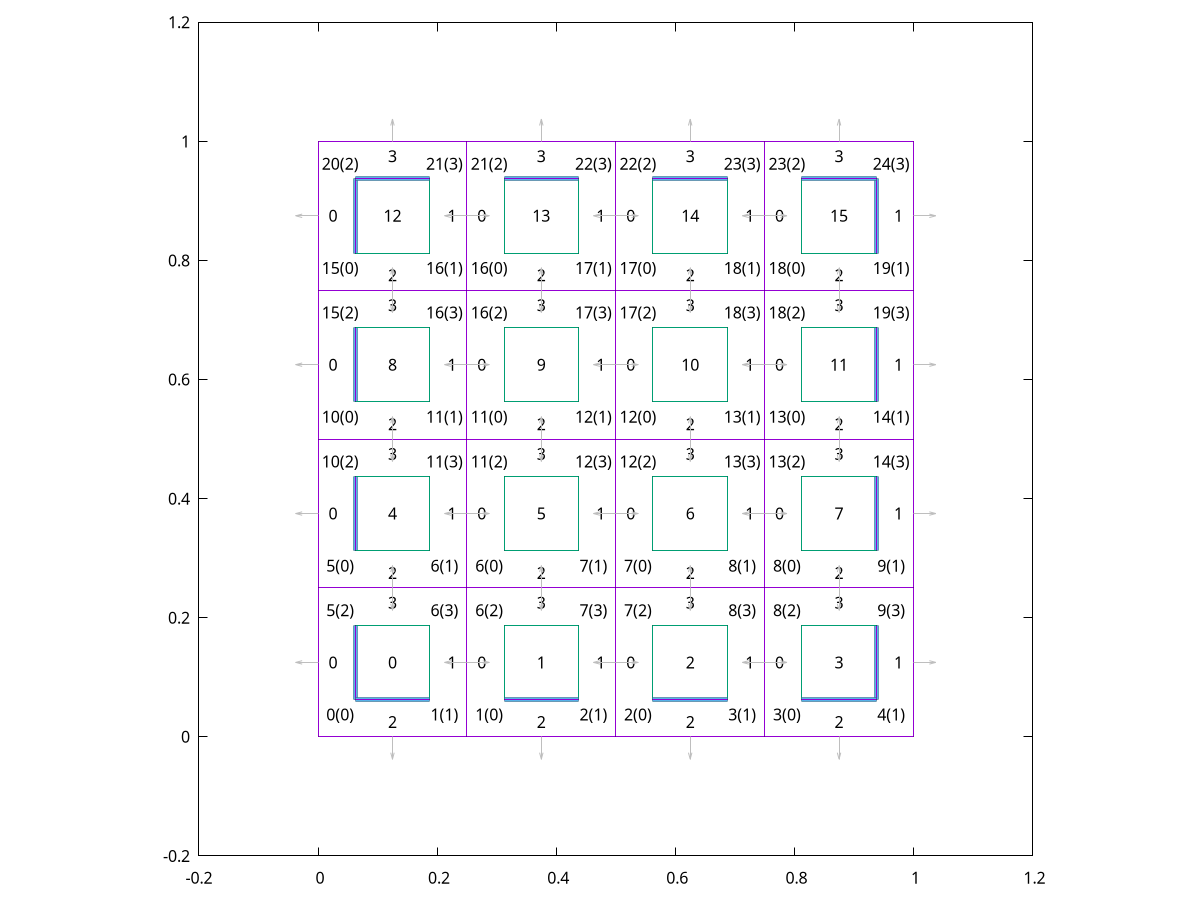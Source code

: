 set size ratio -1
set terminal png size 2000,2000
set output 'gridexercise_0.png'
set label at 0.125,0.125 '0' center
set label at 0.0375,0.0375 '0(0)' center
set label at 0.2125,0.0375 '1(1)' center
set label at 0.0375,0.2125 '5(2)' center
set label at 0.2125,0.2125 '6(3)' center
set object poly from 0,0 to 0,0.25 to 0,0 fs empty border 1
set label at 0.025,0.125 '0' center
set arrow from 0,0.125 to -0.0375,0.125 lt rgb "gray"
set object poly from 0.0625,0.0625 to 0.0625,0.1875 to 0.0625,0.0625 fs empty border 3 lw 4
set object poly from 0.0625,0.0625 to 0.0625,0.1875 to 0.0625,0.0625 fs empty border 1
set object poly from 0.25,0 to 0.25,0.25 to 0.25,0 fs empty border 1
set label at 0.225,0.125 '1' center
set arrow from 0.25,0.125 to 0.2875,0.125 lt rgb "gray"
set object poly from 0.1875,0.0625 to 0.1875,0.1875 to 0.1875,0.0625 fs empty border 2
set object poly from 0,0 to 0.25,0 to 0,0 fs empty border 1
set label at 0.125,0.025 '2' center
set arrow from 0.125,0 to 0.125,-0.0375 lt rgb "gray"
set object poly from 0.0625,0.0625 to 0.1875,0.0625 to 0.0625,0.0625 fs empty border 3 lw 4
set object poly from 0.0625,0.0625 to 0.1875,0.0625 to 0.0625,0.0625 fs empty border 1
set object poly from 0,0.25 to 0.25,0.25 to 0,0.25 fs empty border 1
set label at 0.125,0.225 '3' center
set arrow from 0.125,0.25 to 0.125,0.2875 lt rgb "gray"
set object poly from 0.0625,0.1875 to 0.1875,0.1875 to 0.0625,0.1875 fs empty border 2
set label at 0.375,0.125 '1' center
set label at 0.2875,0.0375 '1(0)' center
set label at 0.4625,0.0375 '2(1)' center
set label at 0.2875,0.2125 '6(2)' center
set label at 0.4625,0.2125 '7(3)' center
set object poly from 0.25,0 to 0.25,0.25 to 0.25,0 fs empty border 1
set label at 0.275,0.125 '0' center
set arrow from 0.25,0.125 to 0.2125,0.125 lt rgb "gray"
set object poly from 0.3125,0.0625 to 0.3125,0.1875 to 0.3125,0.0625 fs empty border 2
set object poly from 0.5,0 to 0.5,0.25 to 0.5,0 fs empty border 1
set label at 0.475,0.125 '1' center
set arrow from 0.5,0.125 to 0.5375,0.125 lt rgb "gray"
set object poly from 0.4375,0.0625 to 0.4375,0.1875 to 0.4375,0.0625 fs empty border 2
set object poly from 0.25,0 to 0.5,0 to 0.25,0 fs empty border 1
set label at 0.375,0.025 '2' center
set arrow from 0.375,0 to 0.375,-0.0375 lt rgb "gray"
set object poly from 0.3125,0.0625 to 0.4375,0.0625 to 0.3125,0.0625 fs empty border 3 lw 4
set object poly from 0.3125,0.0625 to 0.4375,0.0625 to 0.3125,0.0625 fs empty border 1
set object poly from 0.25,0.25 to 0.5,0.25 to 0.25,0.25 fs empty border 1
set label at 0.375,0.225 '3' center
set arrow from 0.375,0.25 to 0.375,0.2875 lt rgb "gray"
set object poly from 0.3125,0.1875 to 0.4375,0.1875 to 0.3125,0.1875 fs empty border 2
set label at 0.625,0.125 '2' center
set label at 0.5375,0.0375 '2(0)' center
set label at 0.7125,0.0375 '3(1)' center
set label at 0.5375,0.2125 '7(2)' center
set label at 0.7125,0.2125 '8(3)' center
set object poly from 0.5,0 to 0.5,0.25 to 0.5,0 fs empty border 1
set label at 0.525,0.125 '0' center
set arrow from 0.5,0.125 to 0.4625,0.125 lt rgb "gray"
set object poly from 0.5625,0.0625 to 0.5625,0.1875 to 0.5625,0.0625 fs empty border 2
set object poly from 0.75,0 to 0.75,0.25 to 0.75,0 fs empty border 1
set label at 0.725,0.125 '1' center
set arrow from 0.75,0.125 to 0.7875,0.125 lt rgb "gray"
set object poly from 0.6875,0.0625 to 0.6875,0.1875 to 0.6875,0.0625 fs empty border 2
set object poly from 0.5,0 to 0.75,0 to 0.5,0 fs empty border 1
set label at 0.625,0.025 '2' center
set arrow from 0.625,0 to 0.625,-0.0375 lt rgb "gray"
set object poly from 0.5625,0.0625 to 0.6875,0.0625 to 0.5625,0.0625 fs empty border 3 lw 4
set object poly from 0.5625,0.0625 to 0.6875,0.0625 to 0.5625,0.0625 fs empty border 1
set object poly from 0.5,0.25 to 0.75,0.25 to 0.5,0.25 fs empty border 1
set label at 0.625,0.225 '3' center
set arrow from 0.625,0.25 to 0.625,0.2875 lt rgb "gray"
set object poly from 0.5625,0.1875 to 0.6875,0.1875 to 0.5625,0.1875 fs empty border 2
set label at 0.875,0.125 '3' center
set label at 0.7875,0.0375 '3(0)' center
set label at 0.9625,0.0375 '4(1)' center
set label at 0.7875,0.2125 '8(2)' center
set label at 0.9625,0.2125 '9(3)' center
set object poly from 0.75,0 to 0.75,0.25 to 0.75,0 fs empty border 1
set label at 0.775,0.125 '0' center
set arrow from 0.75,0.125 to 0.7125,0.125 lt rgb "gray"
set object poly from 0.8125,0.0625 to 0.8125,0.1875 to 0.8125,0.0625 fs empty border 2
set object poly from 1,0 to 1,0.25 to 1,0 fs empty border 1
set label at 0.975,0.125 '1' center
set arrow from 1,0.125 to 1.0375,0.125 lt rgb "gray"
set object poly from 0.9375,0.0625 to 0.9375,0.1875 to 0.9375,0.0625 fs empty border 3 lw 4
set object poly from 0.9375,0.0625 to 0.9375,0.1875 to 0.9375,0.0625 fs empty border 1
set object poly from 0.75,0 to 1,0 to 0.75,0 fs empty border 1
set label at 0.875,0.025 '2' center
set arrow from 0.875,0 to 0.875,-0.0375 lt rgb "gray"
set object poly from 0.8125,0.0625 to 0.9375,0.0625 to 0.8125,0.0625 fs empty border 3 lw 4
set object poly from 0.8125,0.0625 to 0.9375,0.0625 to 0.8125,0.0625 fs empty border 1
set object poly from 0.75,0.25 to 1,0.25 to 0.75,0.25 fs empty border 1
set label at 0.875,0.225 '3' center
set arrow from 0.875,0.25 to 0.875,0.2875 lt rgb "gray"
set object poly from 0.8125,0.1875 to 0.9375,0.1875 to 0.8125,0.1875 fs empty border 2
set label at 0.125,0.375 '4' center
set label at 0.0375,0.2875 '5(0)' center
set label at 0.2125,0.2875 '6(1)' center
set label at 0.0375,0.4625 '10(2)' center
set label at 0.2125,0.4625 '11(3)' center
set object poly from 0,0.25 to 0,0.5 to 0,0.25 fs empty border 1
set label at 0.025,0.375 '0' center
set arrow from 0,0.375 to -0.0375,0.375 lt rgb "gray"
set object poly from 0.0625,0.3125 to 0.0625,0.4375 to 0.0625,0.3125 fs empty border 3 lw 4
set object poly from 0.0625,0.3125 to 0.0625,0.4375 to 0.0625,0.3125 fs empty border 1
set object poly from 0.25,0.25 to 0.25,0.5 to 0.25,0.25 fs empty border 1
set label at 0.225,0.375 '1' center
set arrow from 0.25,0.375 to 0.2875,0.375 lt rgb "gray"
set object poly from 0.1875,0.3125 to 0.1875,0.4375 to 0.1875,0.3125 fs empty border 2
set object poly from 0,0.25 to 0.25,0.25 to 0,0.25 fs empty border 1
set label at 0.125,0.275 '2' center
set arrow from 0.125,0.25 to 0.125,0.2125 lt rgb "gray"
set object poly from 0.0625,0.3125 to 0.1875,0.3125 to 0.0625,0.3125 fs empty border 2
set object poly from 0,0.5 to 0.25,0.5 to 0,0.5 fs empty border 1
set label at 0.125,0.475 '3' center
set arrow from 0.125,0.5 to 0.125,0.5375 lt rgb "gray"
set object poly from 0.0625,0.4375 to 0.1875,0.4375 to 0.0625,0.4375 fs empty border 2
set label at 0.375,0.375 '5' center
set label at 0.2875,0.2875 '6(0)' center
set label at 0.4625,0.2875 '7(1)' center
set label at 0.2875,0.4625 '11(2)' center
set label at 0.4625,0.4625 '12(3)' center
set object poly from 0.25,0.25 to 0.25,0.5 to 0.25,0.25 fs empty border 1
set label at 0.275,0.375 '0' center
set arrow from 0.25,0.375 to 0.2125,0.375 lt rgb "gray"
set object poly from 0.3125,0.3125 to 0.3125,0.4375 to 0.3125,0.3125 fs empty border 2
set object poly from 0.5,0.25 to 0.5,0.5 to 0.5,0.25 fs empty border 1
set label at 0.475,0.375 '1' center
set arrow from 0.5,0.375 to 0.5375,0.375 lt rgb "gray"
set object poly from 0.4375,0.3125 to 0.4375,0.4375 to 0.4375,0.3125 fs empty border 2
set object poly from 0.25,0.25 to 0.5,0.25 to 0.25,0.25 fs empty border 1
set label at 0.375,0.275 '2' center
set arrow from 0.375,0.25 to 0.375,0.2125 lt rgb "gray"
set object poly from 0.3125,0.3125 to 0.4375,0.3125 to 0.3125,0.3125 fs empty border 2
set object poly from 0.25,0.5 to 0.5,0.5 to 0.25,0.5 fs empty border 1
set label at 0.375,0.475 '3' center
set arrow from 0.375,0.5 to 0.375,0.5375 lt rgb "gray"
set object poly from 0.3125,0.4375 to 0.4375,0.4375 to 0.3125,0.4375 fs empty border 2
set label at 0.625,0.375 '6' center
set label at 0.5375,0.2875 '7(0)' center
set label at 0.7125,0.2875 '8(1)' center
set label at 0.5375,0.4625 '12(2)' center
set label at 0.7125,0.4625 '13(3)' center
set object poly from 0.5,0.25 to 0.5,0.5 to 0.5,0.25 fs empty border 1
set label at 0.525,0.375 '0' center
set arrow from 0.5,0.375 to 0.4625,0.375 lt rgb "gray"
set object poly from 0.5625,0.3125 to 0.5625,0.4375 to 0.5625,0.3125 fs empty border 2
set object poly from 0.75,0.25 to 0.75,0.5 to 0.75,0.25 fs empty border 1
set label at 0.725,0.375 '1' center
set arrow from 0.75,0.375 to 0.7875,0.375 lt rgb "gray"
set object poly from 0.6875,0.3125 to 0.6875,0.4375 to 0.6875,0.3125 fs empty border 2
set object poly from 0.5,0.25 to 0.75,0.25 to 0.5,0.25 fs empty border 1
set label at 0.625,0.275 '2' center
set arrow from 0.625,0.25 to 0.625,0.2125 lt rgb "gray"
set object poly from 0.5625,0.3125 to 0.6875,0.3125 to 0.5625,0.3125 fs empty border 2
set object poly from 0.5,0.5 to 0.75,0.5 to 0.5,0.5 fs empty border 1
set label at 0.625,0.475 '3' center
set arrow from 0.625,0.5 to 0.625,0.5375 lt rgb "gray"
set object poly from 0.5625,0.4375 to 0.6875,0.4375 to 0.5625,0.4375 fs empty border 2
set label at 0.875,0.375 '7' center
set label at 0.7875,0.2875 '8(0)' center
set label at 0.9625,0.2875 '9(1)' center
set label at 0.7875,0.4625 '13(2)' center
set label at 0.9625,0.4625 '14(3)' center
set object poly from 0.75,0.25 to 0.75,0.5 to 0.75,0.25 fs empty border 1
set label at 0.775,0.375 '0' center
set arrow from 0.75,0.375 to 0.7125,0.375 lt rgb "gray"
set object poly from 0.8125,0.3125 to 0.8125,0.4375 to 0.8125,0.3125 fs empty border 2
set object poly from 1,0.25 to 1,0.5 to 1,0.25 fs empty border 1
set label at 0.975,0.375 '1' center
set arrow from 1,0.375 to 1.0375,0.375 lt rgb "gray"
set object poly from 0.9375,0.3125 to 0.9375,0.4375 to 0.9375,0.3125 fs empty border 3 lw 4
set object poly from 0.9375,0.3125 to 0.9375,0.4375 to 0.9375,0.3125 fs empty border 1
set object poly from 0.75,0.25 to 1,0.25 to 0.75,0.25 fs empty border 1
set label at 0.875,0.275 '2' center
set arrow from 0.875,0.25 to 0.875,0.2125 lt rgb "gray"
set object poly from 0.8125,0.3125 to 0.9375,0.3125 to 0.8125,0.3125 fs empty border 2
set object poly from 0.75,0.5 to 1,0.5 to 0.75,0.5 fs empty border 1
set label at 0.875,0.475 '3' center
set arrow from 0.875,0.5 to 0.875,0.5375 lt rgb "gray"
set object poly from 0.8125,0.4375 to 0.9375,0.4375 to 0.8125,0.4375 fs empty border 2
set label at 0.125,0.625 '8' center
set label at 0.0375,0.5375 '10(0)' center
set label at 0.2125,0.5375 '11(1)' center
set label at 0.0375,0.7125 '15(2)' center
set label at 0.2125,0.7125 '16(3)' center
set object poly from 0,0.5 to 0,0.75 to 0,0.5 fs empty border 1
set label at 0.025,0.625 '0' center
set arrow from 0,0.625 to -0.0375,0.625 lt rgb "gray"
set object poly from 0.0625,0.5625 to 0.0625,0.6875 to 0.0625,0.5625 fs empty border 3 lw 4
set object poly from 0.0625,0.5625 to 0.0625,0.6875 to 0.0625,0.5625 fs empty border 1
set object poly from 0.25,0.5 to 0.25,0.75 to 0.25,0.5 fs empty border 1
set label at 0.225,0.625 '1' center
set arrow from 0.25,0.625 to 0.2875,0.625 lt rgb "gray"
set object poly from 0.1875,0.5625 to 0.1875,0.6875 to 0.1875,0.5625 fs empty border 2
set object poly from 0,0.5 to 0.25,0.5 to 0,0.5 fs empty border 1
set label at 0.125,0.525 '2' center
set arrow from 0.125,0.5 to 0.125,0.4625 lt rgb "gray"
set object poly from 0.0625,0.5625 to 0.1875,0.5625 to 0.0625,0.5625 fs empty border 2
set object poly from 0,0.75 to 0.25,0.75 to 0,0.75 fs empty border 1
set label at 0.125,0.725 '3' center
set arrow from 0.125,0.75 to 0.125,0.7875 lt rgb "gray"
set object poly from 0.0625,0.6875 to 0.1875,0.6875 to 0.0625,0.6875 fs empty border 2
set label at 0.375,0.625 '9' center
set label at 0.2875,0.5375 '11(0)' center
set label at 0.4625,0.5375 '12(1)' center
set label at 0.2875,0.7125 '16(2)' center
set label at 0.4625,0.7125 '17(3)' center
set object poly from 0.25,0.5 to 0.25,0.75 to 0.25,0.5 fs empty border 1
set label at 0.275,0.625 '0' center
set arrow from 0.25,0.625 to 0.2125,0.625 lt rgb "gray"
set object poly from 0.3125,0.5625 to 0.3125,0.6875 to 0.3125,0.5625 fs empty border 2
set object poly from 0.5,0.5 to 0.5,0.75 to 0.5,0.5 fs empty border 1
set label at 0.475,0.625 '1' center
set arrow from 0.5,0.625 to 0.5375,0.625 lt rgb "gray"
set object poly from 0.4375,0.5625 to 0.4375,0.6875 to 0.4375,0.5625 fs empty border 2
set object poly from 0.25,0.5 to 0.5,0.5 to 0.25,0.5 fs empty border 1
set label at 0.375,0.525 '2' center
set arrow from 0.375,0.5 to 0.375,0.4625 lt rgb "gray"
set object poly from 0.3125,0.5625 to 0.4375,0.5625 to 0.3125,0.5625 fs empty border 2
set object poly from 0.25,0.75 to 0.5,0.75 to 0.25,0.75 fs empty border 1
set label at 0.375,0.725 '3' center
set arrow from 0.375,0.75 to 0.375,0.7875 lt rgb "gray"
set object poly from 0.3125,0.6875 to 0.4375,0.6875 to 0.3125,0.6875 fs empty border 2
set label at 0.625,0.625 '10' center
set label at 0.5375,0.5375 '12(0)' center
set label at 0.7125,0.5375 '13(1)' center
set label at 0.5375,0.7125 '17(2)' center
set label at 0.7125,0.7125 '18(3)' center
set object poly from 0.5,0.5 to 0.5,0.75 to 0.5,0.5 fs empty border 1
set label at 0.525,0.625 '0' center
set arrow from 0.5,0.625 to 0.4625,0.625 lt rgb "gray"
set object poly from 0.5625,0.5625 to 0.5625,0.6875 to 0.5625,0.5625 fs empty border 2
set object poly from 0.75,0.5 to 0.75,0.75 to 0.75,0.5 fs empty border 1
set label at 0.725,0.625 '1' center
set arrow from 0.75,0.625 to 0.7875,0.625 lt rgb "gray"
set object poly from 0.6875,0.5625 to 0.6875,0.6875 to 0.6875,0.5625 fs empty border 2
set object poly from 0.5,0.5 to 0.75,0.5 to 0.5,0.5 fs empty border 1
set label at 0.625,0.525 '2' center
set arrow from 0.625,0.5 to 0.625,0.4625 lt rgb "gray"
set object poly from 0.5625,0.5625 to 0.6875,0.5625 to 0.5625,0.5625 fs empty border 2
set object poly from 0.5,0.75 to 0.75,0.75 to 0.5,0.75 fs empty border 1
set label at 0.625,0.725 '3' center
set arrow from 0.625,0.75 to 0.625,0.7875 lt rgb "gray"
set object poly from 0.5625,0.6875 to 0.6875,0.6875 to 0.5625,0.6875 fs empty border 2
set label at 0.875,0.625 '11' center
set label at 0.7875,0.5375 '13(0)' center
set label at 0.9625,0.5375 '14(1)' center
set label at 0.7875,0.7125 '18(2)' center
set label at 0.9625,0.7125 '19(3)' center
set object poly from 0.75,0.5 to 0.75,0.75 to 0.75,0.5 fs empty border 1
set label at 0.775,0.625 '0' center
set arrow from 0.75,0.625 to 0.7125,0.625 lt rgb "gray"
set object poly from 0.8125,0.5625 to 0.8125,0.6875 to 0.8125,0.5625 fs empty border 2
set object poly from 1,0.5 to 1,0.75 to 1,0.5 fs empty border 1
set label at 0.975,0.625 '1' center
set arrow from 1,0.625 to 1.0375,0.625 lt rgb "gray"
set object poly from 0.9375,0.5625 to 0.9375,0.6875 to 0.9375,0.5625 fs empty border 3 lw 4
set object poly from 0.9375,0.5625 to 0.9375,0.6875 to 0.9375,0.5625 fs empty border 1
set object poly from 0.75,0.5 to 1,0.5 to 0.75,0.5 fs empty border 1
set label at 0.875,0.525 '2' center
set arrow from 0.875,0.5 to 0.875,0.4625 lt rgb "gray"
set object poly from 0.8125,0.5625 to 0.9375,0.5625 to 0.8125,0.5625 fs empty border 2
set object poly from 0.75,0.75 to 1,0.75 to 0.75,0.75 fs empty border 1
set label at 0.875,0.725 '3' center
set arrow from 0.875,0.75 to 0.875,0.7875 lt rgb "gray"
set object poly from 0.8125,0.6875 to 0.9375,0.6875 to 0.8125,0.6875 fs empty border 2
set label at 0.125,0.875 '12' center
set label at 0.0375,0.7875 '15(0)' center
set label at 0.2125,0.7875 '16(1)' center
set label at 0.0375,0.9625 '20(2)' center
set label at 0.2125,0.9625 '21(3)' center
set object poly from 0,0.75 to 0,1 to 0,0.75 fs empty border 1
set label at 0.025,0.875 '0' center
set arrow from 0,0.875 to -0.0375,0.875 lt rgb "gray"
set object poly from 0.0625,0.8125 to 0.0625,0.9375 to 0.0625,0.8125 fs empty border 3 lw 4
set object poly from 0.0625,0.8125 to 0.0625,0.9375 to 0.0625,0.8125 fs empty border 1
set object poly from 0.25,0.75 to 0.25,1 to 0.25,0.75 fs empty border 1
set label at 0.225,0.875 '1' center
set arrow from 0.25,0.875 to 0.2875,0.875 lt rgb "gray"
set object poly from 0.1875,0.8125 to 0.1875,0.9375 to 0.1875,0.8125 fs empty border 2
set object poly from 0,0.75 to 0.25,0.75 to 0,0.75 fs empty border 1
set label at 0.125,0.775 '2' center
set arrow from 0.125,0.75 to 0.125,0.7125 lt rgb "gray"
set object poly from 0.0625,0.8125 to 0.1875,0.8125 to 0.0625,0.8125 fs empty border 2
set object poly from 0,1 to 0.25,1 to 0,1 fs empty border 1
set label at 0.125,0.975 '3' center
set arrow from 0.125,1 to 0.125,1.0375 lt rgb "gray"
set object poly from 0.0625,0.9375 to 0.1875,0.9375 to 0.0625,0.9375 fs empty border 3 lw 4
set object poly from 0.0625,0.9375 to 0.1875,0.9375 to 0.0625,0.9375 fs empty border 1
set label at 0.375,0.875 '13' center
set label at 0.2875,0.7875 '16(0)' center
set label at 0.4625,0.7875 '17(1)' center
set label at 0.2875,0.9625 '21(2)' center
set label at 0.4625,0.9625 '22(3)' center
set object poly from 0.25,0.75 to 0.25,1 to 0.25,0.75 fs empty border 1
set label at 0.275,0.875 '0' center
set arrow from 0.25,0.875 to 0.2125,0.875 lt rgb "gray"
set object poly from 0.3125,0.8125 to 0.3125,0.9375 to 0.3125,0.8125 fs empty border 2
set object poly from 0.5,0.75 to 0.5,1 to 0.5,0.75 fs empty border 1
set label at 0.475,0.875 '1' center
set arrow from 0.5,0.875 to 0.5375,0.875 lt rgb "gray"
set object poly from 0.4375,0.8125 to 0.4375,0.9375 to 0.4375,0.8125 fs empty border 2
set object poly from 0.25,0.75 to 0.5,0.75 to 0.25,0.75 fs empty border 1
set label at 0.375,0.775 '2' center
set arrow from 0.375,0.75 to 0.375,0.7125 lt rgb "gray"
set object poly from 0.3125,0.8125 to 0.4375,0.8125 to 0.3125,0.8125 fs empty border 2
set object poly from 0.25,1 to 0.5,1 to 0.25,1 fs empty border 1
set label at 0.375,0.975 '3' center
set arrow from 0.375,1 to 0.375,1.0375 lt rgb "gray"
set object poly from 0.3125,0.9375 to 0.4375,0.9375 to 0.3125,0.9375 fs empty border 3 lw 4
set object poly from 0.3125,0.9375 to 0.4375,0.9375 to 0.3125,0.9375 fs empty border 1
set label at 0.625,0.875 '14' center
set label at 0.5375,0.7875 '17(0)' center
set label at 0.7125,0.7875 '18(1)' center
set label at 0.5375,0.9625 '22(2)' center
set label at 0.7125,0.9625 '23(3)' center
set object poly from 0.5,0.75 to 0.5,1 to 0.5,0.75 fs empty border 1
set label at 0.525,0.875 '0' center
set arrow from 0.5,0.875 to 0.4625,0.875 lt rgb "gray"
set object poly from 0.5625,0.8125 to 0.5625,0.9375 to 0.5625,0.8125 fs empty border 2
set object poly from 0.75,0.75 to 0.75,1 to 0.75,0.75 fs empty border 1
set label at 0.725,0.875 '1' center
set arrow from 0.75,0.875 to 0.7875,0.875 lt rgb "gray"
set object poly from 0.6875,0.8125 to 0.6875,0.9375 to 0.6875,0.8125 fs empty border 2
set object poly from 0.5,0.75 to 0.75,0.75 to 0.5,0.75 fs empty border 1
set label at 0.625,0.775 '2' center
set arrow from 0.625,0.75 to 0.625,0.7125 lt rgb "gray"
set object poly from 0.5625,0.8125 to 0.6875,0.8125 to 0.5625,0.8125 fs empty border 2
set object poly from 0.5,1 to 0.75,1 to 0.5,1 fs empty border 1
set label at 0.625,0.975 '3' center
set arrow from 0.625,1 to 0.625,1.0375 lt rgb "gray"
set object poly from 0.5625,0.9375 to 0.6875,0.9375 to 0.5625,0.9375 fs empty border 3 lw 4
set object poly from 0.5625,0.9375 to 0.6875,0.9375 to 0.5625,0.9375 fs empty border 1
set label at 0.875,0.875 '15' center
set label at 0.7875,0.7875 '18(0)' center
set label at 0.9625,0.7875 '19(1)' center
set label at 0.7875,0.9625 '23(2)' center
set label at 0.9625,0.9625 '24(3)' center
set object poly from 0.75,0.75 to 0.75,1 to 0.75,0.75 fs empty border 1
set label at 0.775,0.875 '0' center
set arrow from 0.75,0.875 to 0.7125,0.875 lt rgb "gray"
set object poly from 0.8125,0.8125 to 0.8125,0.9375 to 0.8125,0.8125 fs empty border 2
set object poly from 1,0.75 to 1,1 to 1,0.75 fs empty border 1
set label at 0.975,0.875 '1' center
set arrow from 1,0.875 to 1.0375,0.875 lt rgb "gray"
set object poly from 0.9375,0.8125 to 0.9375,0.9375 to 0.9375,0.8125 fs empty border 3 lw 4
set object poly from 0.9375,0.8125 to 0.9375,0.9375 to 0.9375,0.8125 fs empty border 1
set object poly from 0.75,0.75 to 1,0.75 to 0.75,0.75 fs empty border 1
set label at 0.875,0.775 '2' center
set arrow from 0.875,0.75 to 0.875,0.7125 lt rgb "gray"
set object poly from 0.8125,0.8125 to 0.9375,0.8125 to 0.8125,0.8125 fs empty border 2
set object poly from 0.75,1 to 1,1 to 0.75,1 fs empty border 1
set label at 0.875,0.975 '3' center
set arrow from 0.875,1 to 0.875,1.0375 lt rgb "gray"
set object poly from 0.8125,0.9375 to 0.9375,0.9375 to 0.8125,0.9375 fs empty border 3 lw 4
set object poly from 0.8125,0.9375 to 0.9375,0.9375 to 0.8125,0.9375 fs empty border 1
plot [-0.2:1.2] [-0.2:1.2] NaN notitle
